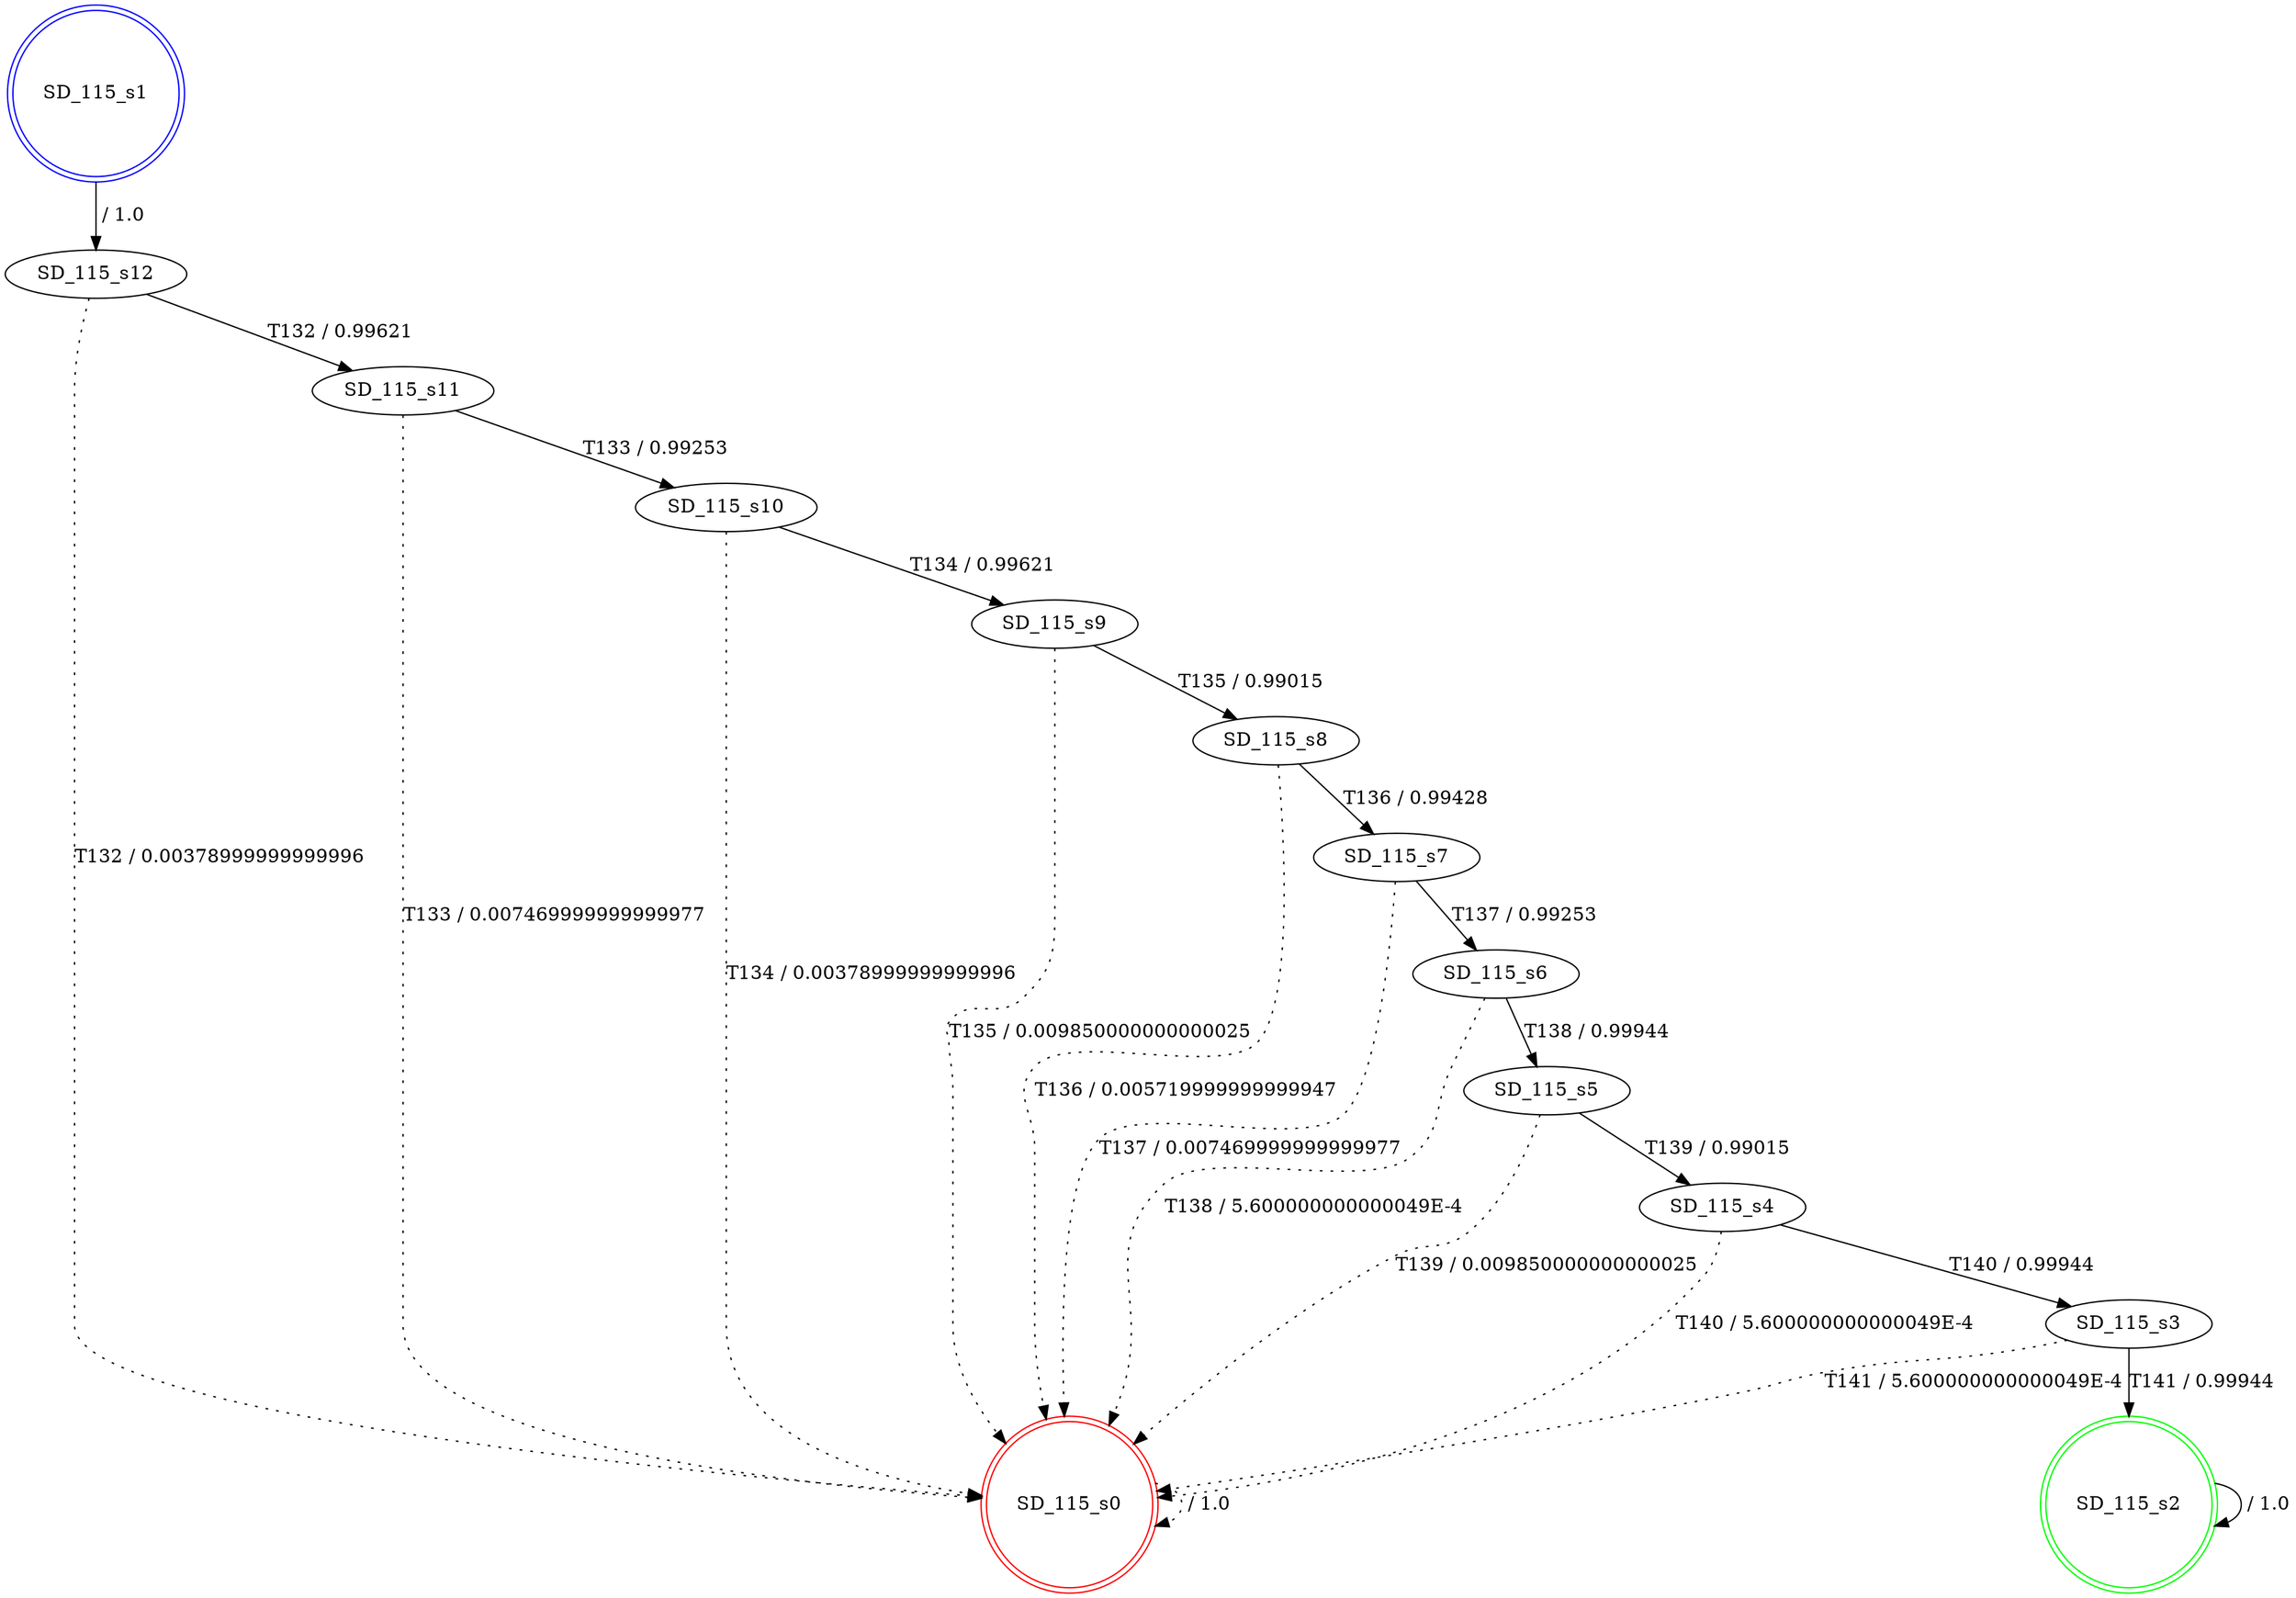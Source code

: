 digraph graphname {
SD_115_s0 [label="SD_115_s0",color=red,shape=doublecircle ];
SD_115_s1 [label="SD_115_s1",color=blue,shape=doublecircle ];
SD_115_s2 [label="SD_115_s2",color=green,shape=doublecircle ];
SD_115_s3 [label="SD_115_s3" ];
SD_115_s4 [label="SD_115_s4" ];
SD_115_s5 [label="SD_115_s5" ];
SD_115_s6 [label="SD_115_s6" ];
SD_115_s7 [label="SD_115_s7" ];
SD_115_s8 [label="SD_115_s8" ];
SD_115_s9 [label="SD_115_s9" ];
SD_115_s10 [label="SD_115_s10" ];
SD_115_s11 [label="SD_115_s11" ];
SD_115_s12 [label="SD_115_s12" ];
SD_115_s0 -> SD_115_s0 [label=" / 1.0", style=dotted];
SD_115_s1 -> SD_115_s12 [label=" / 1.0"];
SD_115_s2 -> SD_115_s2 [label=" / 1.0"];
SD_115_s3 -> SD_115_s2 [label="T141 / 0.99944"];
SD_115_s3 -> SD_115_s0 [label="T141 / 5.600000000000049E-4", style=dotted];
SD_115_s4 -> SD_115_s3 [label="T140 / 0.99944"];
SD_115_s4 -> SD_115_s0 [label="T140 / 5.600000000000049E-4", style=dotted];
SD_115_s5 -> SD_115_s4 [label="T139 / 0.99015"];
SD_115_s5 -> SD_115_s0 [label="T139 / 0.009850000000000025", style=dotted];
SD_115_s6 -> SD_115_s5 [label="T138 / 0.99944"];
SD_115_s6 -> SD_115_s0 [label="T138 / 5.600000000000049E-4", style=dotted];
SD_115_s7 -> SD_115_s6 [label="T137 / 0.99253"];
SD_115_s7 -> SD_115_s0 [label="T137 / 0.007469999999999977", style=dotted];
SD_115_s8 -> SD_115_s7 [label="T136 / 0.99428"];
SD_115_s8 -> SD_115_s0 [label="T136 / 0.005719999999999947", style=dotted];
SD_115_s9 -> SD_115_s8 [label="T135 / 0.99015"];
SD_115_s9 -> SD_115_s0 [label="T135 / 0.009850000000000025", style=dotted];
SD_115_s10 -> SD_115_s9 [label="T134 / 0.99621"];
SD_115_s10 -> SD_115_s0 [label="T134 / 0.00378999999999996", style=dotted];
SD_115_s11 -> SD_115_s10 [label="T133 / 0.99253"];
SD_115_s11 -> SD_115_s0 [label="T133 / 0.007469999999999977", style=dotted];
SD_115_s12 -> SD_115_s11 [label="T132 / 0.99621"];
SD_115_s12 -> SD_115_s0 [label="T132 / 0.00378999999999996", style=dotted];
}
